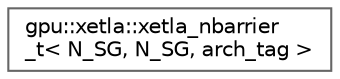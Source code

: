 digraph "Graphical Class Hierarchy"
{
 // LATEX_PDF_SIZE
  bgcolor="transparent";
  edge [fontname=Helvetica,fontsize=10,labelfontname=Helvetica,labelfontsize=10];
  node [fontname=Helvetica,fontsize=10,shape=box,height=0.2,width=0.4];
  rankdir="LR";
  Node0 [id="Node000000",label="gpu::xetla::xetla_nbarrier\l_t\< N_SG, N_SG, arch_tag \>",height=0.2,width=0.4,color="grey40", fillcolor="white", style="filled",URL="$structgpu_1_1xetla_1_1xetla__nbarrier__t.html",tooltip=" "];
}
